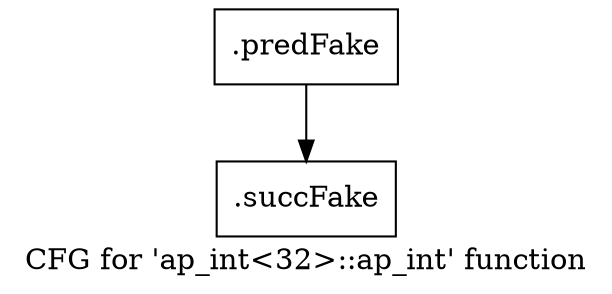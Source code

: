 digraph "CFG for 'ap_int\<32\>::ap_int' function" {
	label="CFG for 'ap_int\<32\>::ap_int' function";

	Node0x45df9d0 [shape=record,filename="",linenumber="",label="{.predFake}"];
	Node0x45df9d0 -> Node0x47b84a0[ callList="" memoryops="" filename="/media/miguel/NewVolume/Linux/Xilinx/Vitis_HLS/2020.2/include/ap_int.h" execusionnum="1"];
	Node0x47b84a0 [shape=record,filename="/media/miguel/NewVolume/Linux/Xilinx/Vitis_HLS/2020.2/include/ap_int.h",linenumber="162",label="{.succFake}"];
}

